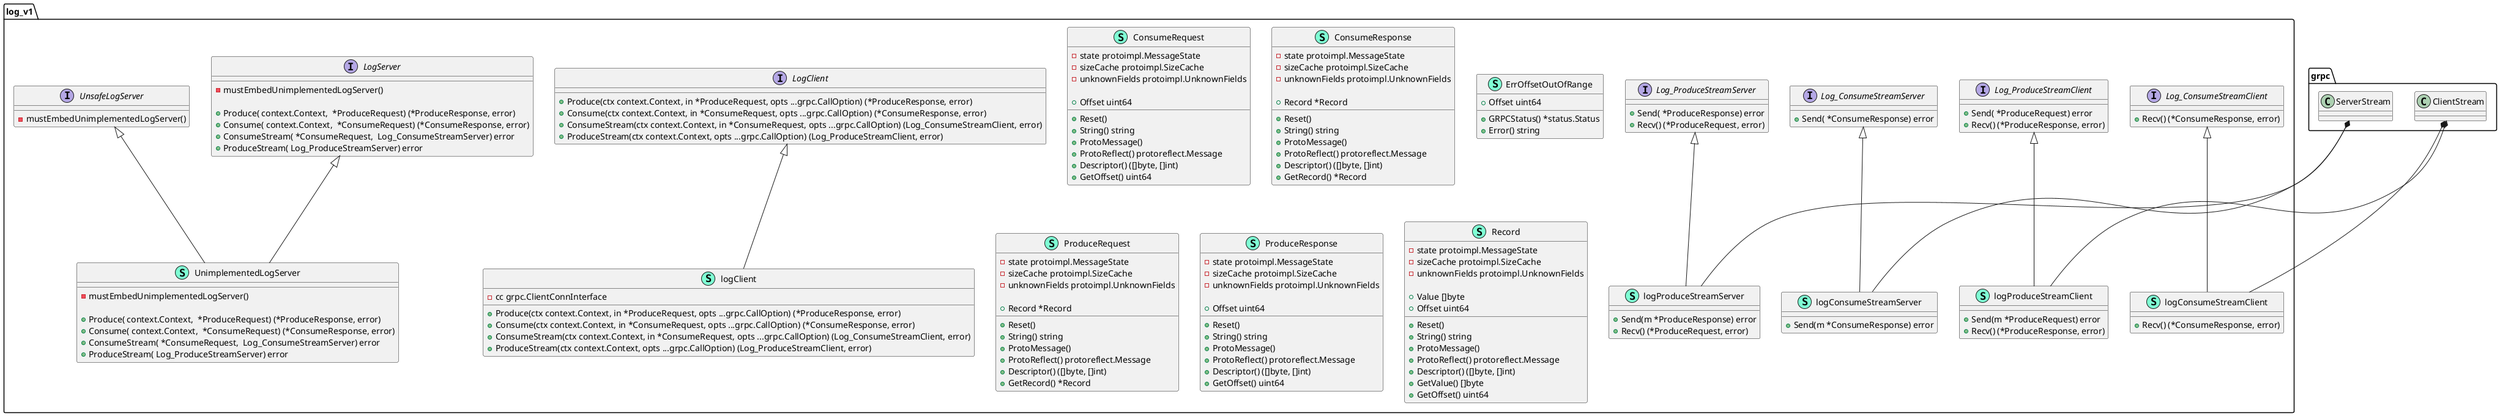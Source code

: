 @startuml
namespace log_v1 {
    class ConsumeRequest << (S,Aquamarine) >> {
        - state protoimpl.MessageState
        - sizeCache protoimpl.SizeCache
        - unknownFields protoimpl.UnknownFields

        + Offset uint64

        + Reset() 
        + String() string
        + ProtoMessage() 
        + ProtoReflect() protoreflect.Message
        + Descriptor() ([]byte, []int)
        + GetOffset() uint64

    }
    class ConsumeResponse << (S,Aquamarine) >> {
        - state protoimpl.MessageState
        - sizeCache protoimpl.SizeCache
        - unknownFields protoimpl.UnknownFields

        + Record *Record

        + Reset() 
        + String() string
        + ProtoMessage() 
        + ProtoReflect() protoreflect.Message
        + Descriptor() ([]byte, []int)
        + GetRecord() *Record

    }
    class ErrOffsetOutOfRange << (S,Aquamarine) >> {
        + Offset uint64

        + GRPCStatus() *status.Status
        + Error() string

    }
    interface LogClient  {
        + Produce(ctx context.Context, in *ProduceRequest, opts ...grpc.CallOption) (*ProduceResponse, error)
        + Consume(ctx context.Context, in *ConsumeRequest, opts ...grpc.CallOption) (*ConsumeResponse, error)
        + ConsumeStream(ctx context.Context, in *ConsumeRequest, opts ...grpc.CallOption) (Log_ConsumeStreamClient, error)
        + ProduceStream(ctx context.Context, opts ...grpc.CallOption) (Log_ProduceStreamClient, error)

    }
    interface LogServer  {
        - mustEmbedUnimplementedLogServer() 

        + Produce( context.Context,  *ProduceRequest) (*ProduceResponse, error)
        + Consume( context.Context,  *ConsumeRequest) (*ConsumeResponse, error)
        + ConsumeStream( *ConsumeRequest,  Log_ConsumeStreamServer) error
        + ProduceStream( Log_ProduceStreamServer) error

    }
    interface Log_ConsumeStreamClient  {
        + Recv() (*ConsumeResponse, error)

    }
    interface Log_ConsumeStreamServer  {
        + Send( *ConsumeResponse) error

    }
    interface Log_ProduceStreamClient  {
        + Send( *ProduceRequest) error
        + Recv() (*ProduceResponse, error)

    }
    interface Log_ProduceStreamServer  {
        + Send( *ProduceResponse) error
        + Recv() (*ProduceRequest, error)

    }
    class ProduceRequest << (S,Aquamarine) >> {
        - state protoimpl.MessageState
        - sizeCache protoimpl.SizeCache
        - unknownFields protoimpl.UnknownFields

        + Record *Record

        + Reset() 
        + String() string
        + ProtoMessage() 
        + ProtoReflect() protoreflect.Message
        + Descriptor() ([]byte, []int)
        + GetRecord() *Record

    }
    class ProduceResponse << (S,Aquamarine) >> {
        - state protoimpl.MessageState
        - sizeCache protoimpl.SizeCache
        - unknownFields protoimpl.UnknownFields

        + Offset uint64

        + Reset() 
        + String() string
        + ProtoMessage() 
        + ProtoReflect() protoreflect.Message
        + Descriptor() ([]byte, []int)
        + GetOffset() uint64

    }
    class Record << (S,Aquamarine) >> {
        - state protoimpl.MessageState
        - sizeCache protoimpl.SizeCache
        - unknownFields protoimpl.UnknownFields

        + Value []byte
        + Offset uint64

        + Reset() 
        + String() string
        + ProtoMessage() 
        + ProtoReflect() protoreflect.Message
        + Descriptor() ([]byte, []int)
        + GetValue() []byte
        + GetOffset() uint64

    }
    class UnimplementedLogServer << (S,Aquamarine) >> {
        - mustEmbedUnimplementedLogServer() 

        + Produce( context.Context,  *ProduceRequest) (*ProduceResponse, error)
        + Consume( context.Context,  *ConsumeRequest) (*ConsumeResponse, error)
        + ConsumeStream( *ConsumeRequest,  Log_ConsumeStreamServer) error
        + ProduceStream( Log_ProduceStreamServer) error

    }
    interface UnsafeLogServer  {
        - mustEmbedUnimplementedLogServer() 

    }
    class logClient << (S,Aquamarine) >> {
        - cc grpc.ClientConnInterface

        + Produce(ctx context.Context, in *ProduceRequest, opts ...grpc.CallOption) (*ProduceResponse, error)
        + Consume(ctx context.Context, in *ConsumeRequest, opts ...grpc.CallOption) (*ConsumeResponse, error)
        + ConsumeStream(ctx context.Context, in *ConsumeRequest, opts ...grpc.CallOption) (Log_ConsumeStreamClient, error)
        + ProduceStream(ctx context.Context, opts ...grpc.CallOption) (Log_ProduceStreamClient, error)

    }
    class logConsumeStreamClient << (S,Aquamarine) >> {
        + Recv() (*ConsumeResponse, error)

    }
    class logConsumeStreamServer << (S,Aquamarine) >> {
        + Send(m *ConsumeResponse) error

    }
    class logProduceStreamClient << (S,Aquamarine) >> {
        + Send(m *ProduceRequest) error
        + Recv() (*ProduceResponse, error)

    }
    class logProduceStreamServer << (S,Aquamarine) >> {
        + Send(m *ProduceResponse) error
        + Recv() (*ProduceRequest, error)

    }
}
"grpc.ClientStream" *-- "log_v1.logConsumeStreamClient"
"grpc.ServerStream" *-- "log_v1.logConsumeStreamServer"
"grpc.ClientStream" *-- "log_v1.logProduceStreamClient"
"grpc.ServerStream" *-- "log_v1.logProduceStreamServer"

"log_v1.LogServer" <|-- "log_v1.UnimplementedLogServer"
"log_v1.UnsafeLogServer" <|-- "log_v1.UnimplementedLogServer"
"log_v1.LogClient" <|-- "log_v1.logClient"
"log_v1.Log_ConsumeStreamClient" <|-- "log_v1.logConsumeStreamClient"
"log_v1.Log_ConsumeStreamServer" <|-- "log_v1.logConsumeStreamServer"
"log_v1.Log_ProduceStreamClient" <|-- "log_v1.logProduceStreamClient"
"log_v1.Log_ProduceStreamServer" <|-- "log_v1.logProduceStreamServer"

@enduml
